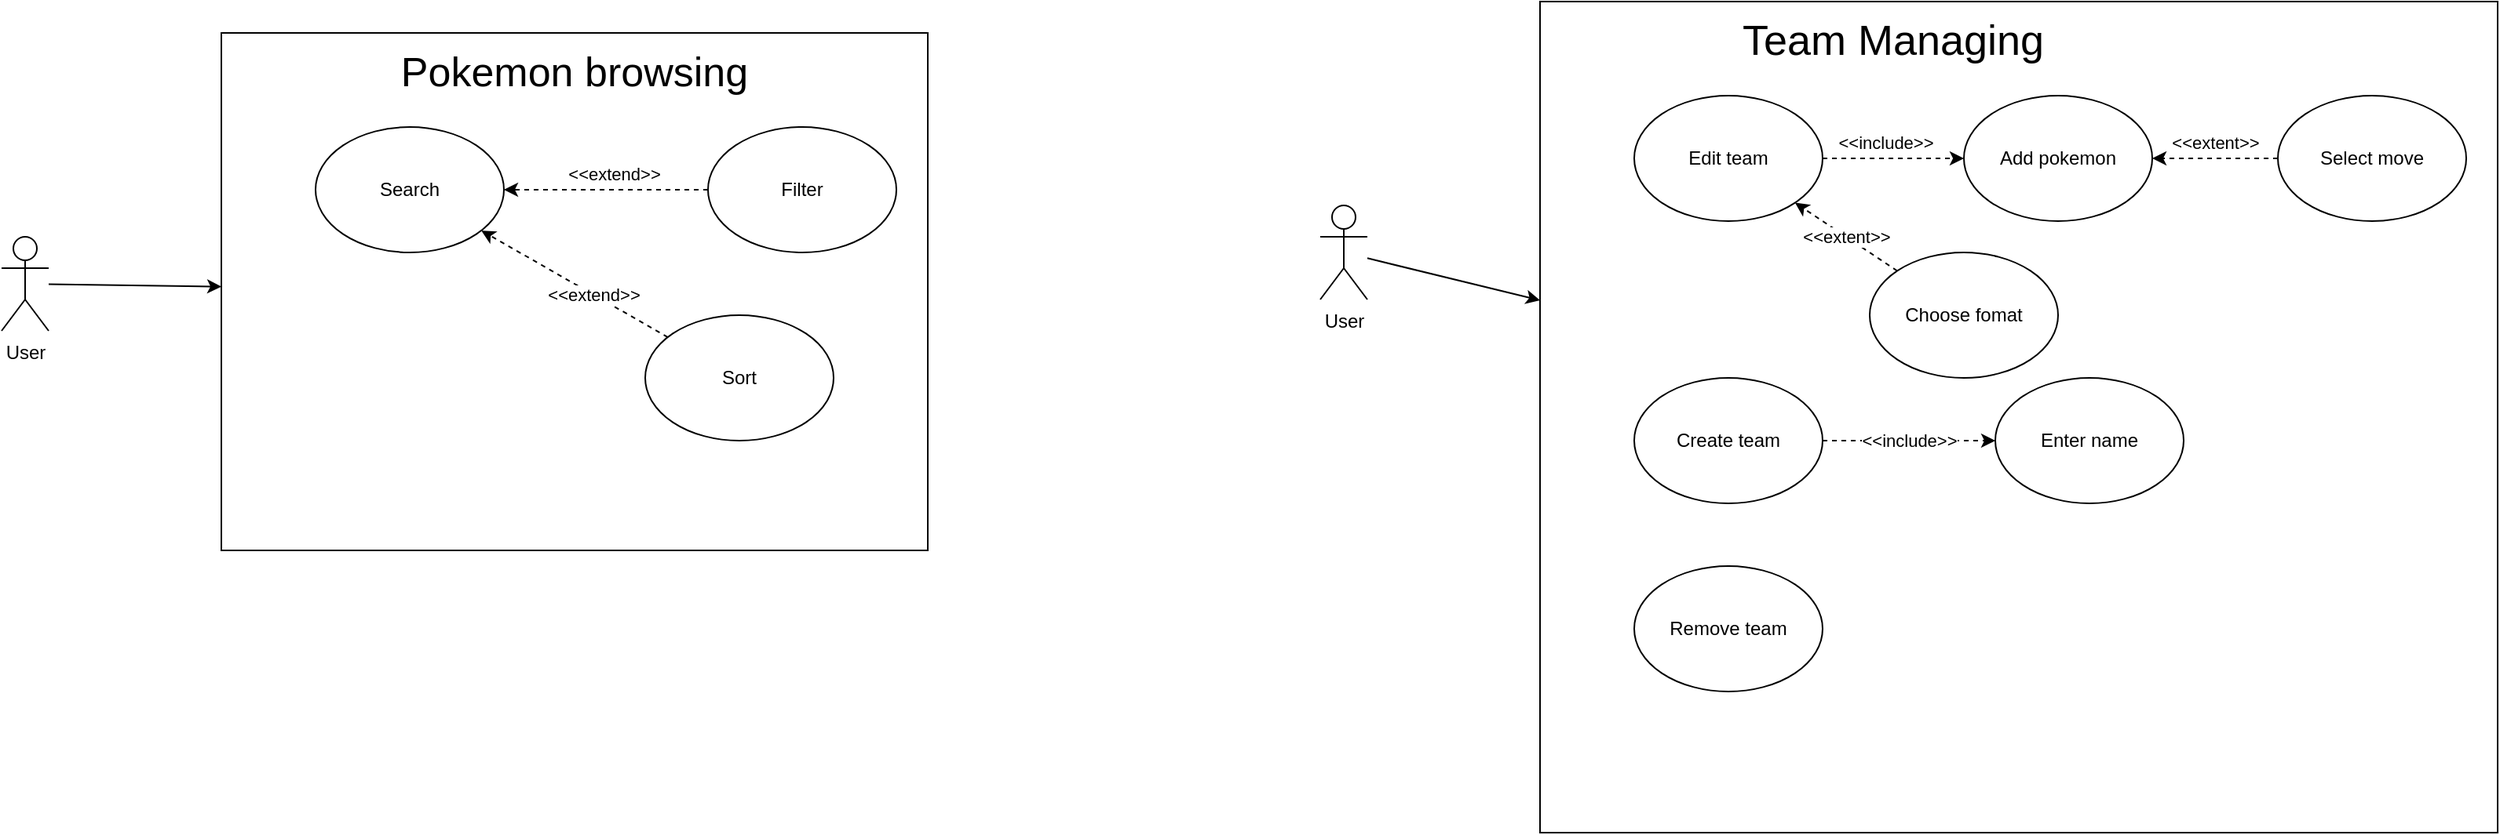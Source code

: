 <mxfile version="22.0.8" type="github">
  <diagram name="Page-1" id="WHX4r8rOohVYMr_kNBD3">
    <mxGraphModel dx="1065" dy="1725" grid="1" gridSize="10" guides="1" tooltips="1" connect="1" arrows="1" fold="1" page="1" pageScale="1" pageWidth="850" pageHeight="1100" math="0" shadow="0">
      <root>
        <mxCell id="0" />
        <mxCell id="1" parent="0" />
        <mxCell id="4DGmKzSi5c3qdYX7iXoJ-1" value="" style="rounded=0;whiteSpace=wrap;html=1;" vertex="1" parent="1">
          <mxGeometry x="190" y="-1040" width="450" height="330" as="geometry" />
        </mxCell>
        <mxCell id="4DGmKzSi5c3qdYX7iXoJ-2" style="rounded=0;orthogonalLoop=1;jettySize=auto;html=1;" edge="1" parent="1" source="4DGmKzSi5c3qdYX7iXoJ-3" target="4DGmKzSi5c3qdYX7iXoJ-1">
          <mxGeometry relative="1" as="geometry" />
        </mxCell>
        <mxCell id="4DGmKzSi5c3qdYX7iXoJ-3" value="User" style="shape=umlActor;verticalLabelPosition=bottom;verticalAlign=top;html=1;outlineConnect=0;" vertex="1" parent="1">
          <mxGeometry x="50" y="-910" width="30" height="60" as="geometry" />
        </mxCell>
        <mxCell id="4DGmKzSi5c3qdYX7iXoJ-4" value="&lt;font style=&quot;font-size: 26px;&quot;&gt;&lt;font style=&quot;font-size: 26px;&quot;&gt;Pokemon&lt;/font&gt;&lt;span&gt;&lt;/span&gt; &lt;font style=&quot;font-size: 26px;&quot;&gt;browsing&lt;/font&gt;&lt;/font&gt;" style="text;html=1;strokeColor=none;fillColor=none;align=center;verticalAlign=middle;whiteSpace=wrap;rounded=0;" vertex="1" parent="1">
          <mxGeometry x="275" y="-1030" width="280" height="30" as="geometry" />
        </mxCell>
        <mxCell id="4DGmKzSi5c3qdYX7iXoJ-5" value="Search" style="ellipse;whiteSpace=wrap;html=1;" vertex="1" parent="1">
          <mxGeometry x="250" y="-980" width="120" height="80" as="geometry" />
        </mxCell>
        <mxCell id="4DGmKzSi5c3qdYX7iXoJ-6" value="&amp;lt;&amp;lt;extend&amp;gt;&amp;gt;" style="rounded=0;orthogonalLoop=1;jettySize=auto;html=1;dashed=1;" edge="1" parent="1" source="4DGmKzSi5c3qdYX7iXoJ-7" target="4DGmKzSi5c3qdYX7iXoJ-5">
          <mxGeometry x="-0.077" y="-10" relative="1" as="geometry">
            <mxPoint as="offset" />
          </mxGeometry>
        </mxCell>
        <mxCell id="4DGmKzSi5c3qdYX7iXoJ-7" value="Filter" style="ellipse;whiteSpace=wrap;html=1;" vertex="1" parent="1">
          <mxGeometry x="500" y="-980" width="120" height="80" as="geometry" />
        </mxCell>
        <mxCell id="4DGmKzSi5c3qdYX7iXoJ-8" style="rounded=0;orthogonalLoop=1;jettySize=auto;html=1;dashed=1;" edge="1" parent="1" source="4DGmKzSi5c3qdYX7iXoJ-10" target="4DGmKzSi5c3qdYX7iXoJ-5">
          <mxGeometry relative="1" as="geometry" />
        </mxCell>
        <mxCell id="4DGmKzSi5c3qdYX7iXoJ-9" value="&amp;lt;&amp;lt;extend&amp;gt;&amp;gt;" style="edgeLabel;html=1;align=center;verticalAlign=middle;resizable=0;points=[];" vertex="1" connectable="0" parent="4DGmKzSi5c3qdYX7iXoJ-8">
          <mxGeometry x="-0.204" relative="1" as="geometry">
            <mxPoint as="offset" />
          </mxGeometry>
        </mxCell>
        <mxCell id="4DGmKzSi5c3qdYX7iXoJ-10" value="Sort" style="ellipse;whiteSpace=wrap;html=1;" vertex="1" parent="1">
          <mxGeometry x="460" y="-860" width="120" height="80" as="geometry" />
        </mxCell>
        <mxCell id="4DGmKzSi5c3qdYX7iXoJ-11" value="" style="rounded=0;whiteSpace=wrap;html=1;" vertex="1" parent="1">
          <mxGeometry x="1030" y="-1060" width="610" height="530" as="geometry" />
        </mxCell>
        <mxCell id="4DGmKzSi5c3qdYX7iXoJ-12" style="rounded=0;orthogonalLoop=1;jettySize=auto;html=1;" edge="1" parent="1" source="4DGmKzSi5c3qdYX7iXoJ-13" target="4DGmKzSi5c3qdYX7iXoJ-11">
          <mxGeometry relative="1" as="geometry" />
        </mxCell>
        <mxCell id="4DGmKzSi5c3qdYX7iXoJ-13" value="User" style="shape=umlActor;verticalLabelPosition=bottom;verticalAlign=top;html=1;outlineConnect=0;" vertex="1" parent="1">
          <mxGeometry x="890" y="-930" width="30" height="60" as="geometry" />
        </mxCell>
        <mxCell id="4DGmKzSi5c3qdYX7iXoJ-14" value="&lt;font style=&quot;font-size: 27px;&quot;&gt;Team Managing&lt;br&gt;&lt;/font&gt;" style="text;html=1;strokeColor=none;fillColor=none;align=center;verticalAlign=middle;whiteSpace=wrap;rounded=0;" vertex="1" parent="1">
          <mxGeometry x="1115" y="-1050" width="280" height="30" as="geometry" />
        </mxCell>
        <mxCell id="4DGmKzSi5c3qdYX7iXoJ-20" value="&amp;lt;&amp;lt;include&amp;gt;&amp;gt;" style="edgeStyle=orthogonalEdgeStyle;rounded=0;orthogonalLoop=1;jettySize=auto;html=1;dashed=1;" edge="1" parent="1" source="4DGmKzSi5c3qdYX7iXoJ-15" target="4DGmKzSi5c3qdYX7iXoJ-16">
          <mxGeometry x="-0.111" y="10" relative="1" as="geometry">
            <mxPoint as="offset" />
          </mxGeometry>
        </mxCell>
        <mxCell id="4DGmKzSi5c3qdYX7iXoJ-15" value="Edit team" style="ellipse;whiteSpace=wrap;html=1;" vertex="1" parent="1">
          <mxGeometry x="1090" y="-1000" width="120" height="80" as="geometry" />
        </mxCell>
        <mxCell id="4DGmKzSi5c3qdYX7iXoJ-16" value="Add pokemon" style="ellipse;whiteSpace=wrap;html=1;" vertex="1" parent="1">
          <mxGeometry x="1300" y="-1000" width="120" height="80" as="geometry" />
        </mxCell>
        <mxCell id="4DGmKzSi5c3qdYX7iXoJ-21" value="&amp;lt;&amp;lt;extent&amp;gt;&amp;gt;" style="rounded=0;orthogonalLoop=1;jettySize=auto;html=1;dashed=1;" edge="1" parent="1" source="4DGmKzSi5c3qdYX7iXoJ-17" target="4DGmKzSi5c3qdYX7iXoJ-15">
          <mxGeometry relative="1" as="geometry" />
        </mxCell>
        <mxCell id="4DGmKzSi5c3qdYX7iXoJ-17" value="Choose fomat" style="ellipse;whiteSpace=wrap;html=1;" vertex="1" parent="1">
          <mxGeometry x="1240" y="-900" width="120" height="80" as="geometry" />
        </mxCell>
        <mxCell id="4DGmKzSi5c3qdYX7iXoJ-18" value="&amp;lt;&amp;lt;extent&amp;gt;&amp;gt;" style="edgeStyle=orthogonalEdgeStyle;rounded=0;orthogonalLoop=1;jettySize=auto;html=1;dashed=1;" edge="1" parent="1" source="4DGmKzSi5c3qdYX7iXoJ-19" target="4DGmKzSi5c3qdYX7iXoJ-16">
          <mxGeometry y="-10" relative="1" as="geometry">
            <mxPoint as="offset" />
          </mxGeometry>
        </mxCell>
        <mxCell id="4DGmKzSi5c3qdYX7iXoJ-19" value="Select move" style="ellipse;whiteSpace=wrap;html=1;" vertex="1" parent="1">
          <mxGeometry x="1500" y="-1000" width="120" height="80" as="geometry" />
        </mxCell>
        <mxCell id="4DGmKzSi5c3qdYX7iXoJ-24" value="&amp;lt;&amp;lt;include&amp;gt;&amp;gt;" style="edgeStyle=orthogonalEdgeStyle;rounded=0;orthogonalLoop=1;jettySize=auto;html=1;dashed=1;" edge="1" parent="1" source="4DGmKzSi5c3qdYX7iXoJ-22" target="4DGmKzSi5c3qdYX7iXoJ-23">
          <mxGeometry relative="1" as="geometry" />
        </mxCell>
        <mxCell id="4DGmKzSi5c3qdYX7iXoJ-22" value="Create team " style="ellipse;whiteSpace=wrap;html=1;" vertex="1" parent="1">
          <mxGeometry x="1090" y="-820" width="120" height="80" as="geometry" />
        </mxCell>
        <mxCell id="4DGmKzSi5c3qdYX7iXoJ-23" value="Enter name" style="ellipse;whiteSpace=wrap;html=1;" vertex="1" parent="1">
          <mxGeometry x="1320" y="-820" width="120" height="80" as="geometry" />
        </mxCell>
        <mxCell id="4DGmKzSi5c3qdYX7iXoJ-25" value="Remove team" style="ellipse;whiteSpace=wrap;html=1;" vertex="1" parent="1">
          <mxGeometry x="1090" y="-700" width="120" height="80" as="geometry" />
        </mxCell>
      </root>
    </mxGraphModel>
  </diagram>
</mxfile>
